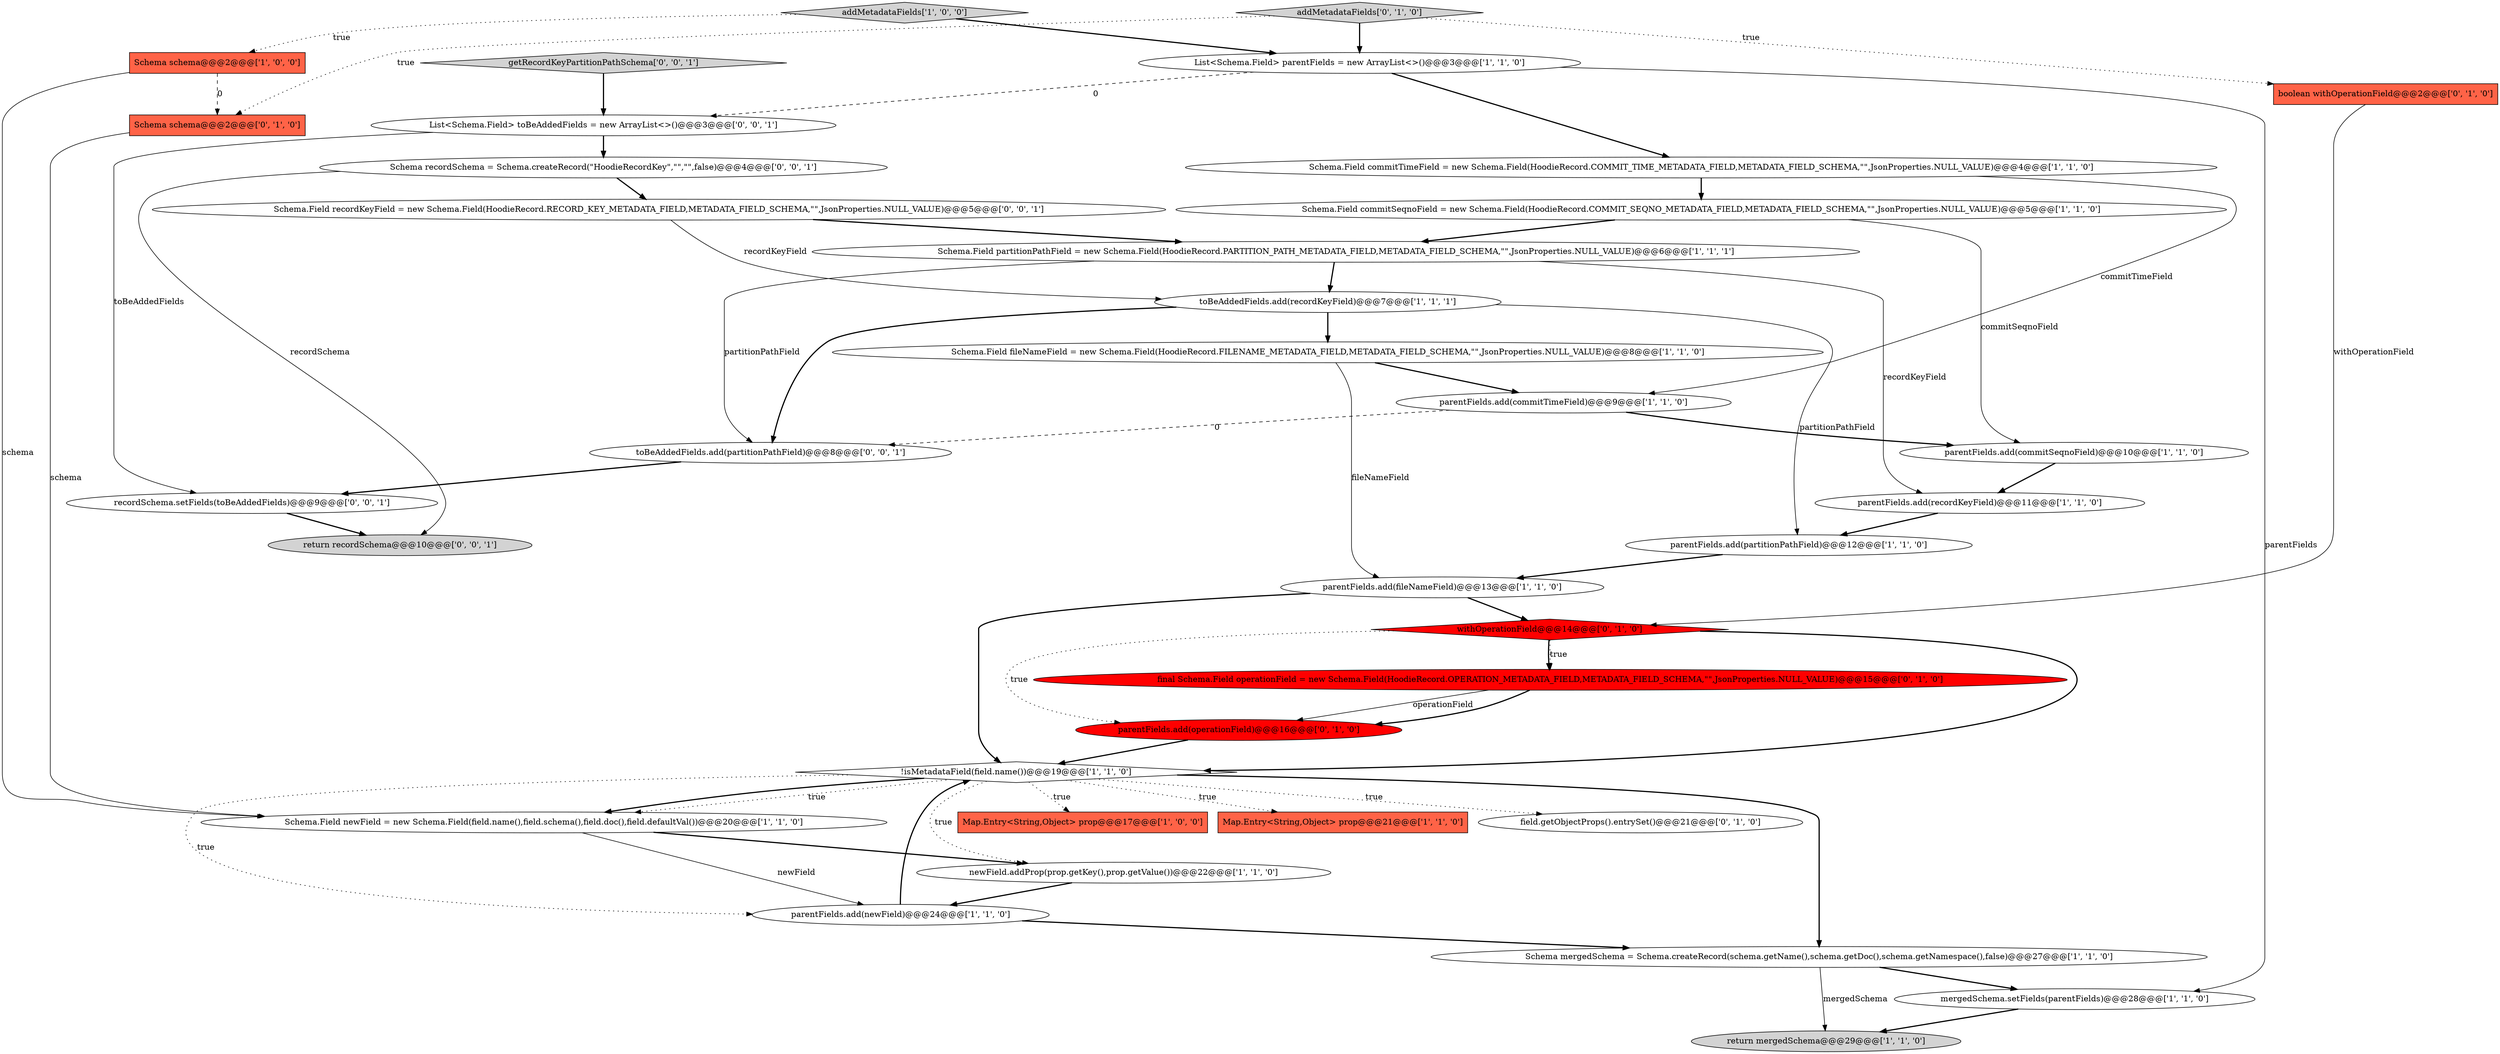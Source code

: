 digraph {
20 [style = filled, label = "List<Schema.Field> parentFields = new ArrayList<>()@@@3@@@['1', '1', '0']", fillcolor = white, shape = ellipse image = "AAA0AAABBB1BBB"];
0 [style = filled, label = "parentFields.add(commitTimeField)@@@9@@@['1', '1', '0']", fillcolor = white, shape = ellipse image = "AAA0AAABBB1BBB"];
2 [style = filled, label = "toBeAddedFields.add(recordKeyField)@@@7@@@['1', '1', '1']", fillcolor = white, shape = ellipse image = "AAA0AAABBB1BBB"];
27 [style = filled, label = "Schema schema@@@2@@@['0', '1', '0']", fillcolor = tomato, shape = box image = "AAA1AAABBB2BBB"];
6 [style = filled, label = "Schema.Field commitSeqnoField = new Schema.Field(HoodieRecord.COMMIT_SEQNO_METADATA_FIELD,METADATA_FIELD_SCHEMA,\"\",JsonProperties.NULL_VALUE)@@@5@@@['1', '1', '0']", fillcolor = white, shape = ellipse image = "AAA0AAABBB1BBB"];
18 [style = filled, label = "parentFields.add(partitionPathField)@@@12@@@['1', '1', '0']", fillcolor = white, shape = ellipse image = "AAA0AAABBB1BBB"];
3 [style = filled, label = "parentFields.add(fileNameField)@@@13@@@['1', '1', '0']", fillcolor = white, shape = ellipse image = "AAA0AAABBB1BBB"];
4 [style = filled, label = "parentFields.add(newField)@@@24@@@['1', '1', '0']", fillcolor = white, shape = ellipse image = "AAA0AAABBB1BBB"];
5 [style = filled, label = "parentFields.add(commitSeqnoField)@@@10@@@['1', '1', '0']", fillcolor = white, shape = ellipse image = "AAA0AAABBB1BBB"];
34 [style = filled, label = "Schema recordSchema = Schema.createRecord(\"HoodieRecordKey\",\"\",\"\",false)@@@4@@@['0', '0', '1']", fillcolor = white, shape = ellipse image = "AAA0AAABBB3BBB"];
17 [style = filled, label = "Schema mergedSchema = Schema.createRecord(schema.getName(),schema.getDoc(),schema.getNamespace(),false)@@@27@@@['1', '1', '0']", fillcolor = white, shape = ellipse image = "AAA0AAABBB1BBB"];
10 [style = filled, label = "!isMetadataField(field.name())@@@19@@@['1', '1', '0']", fillcolor = white, shape = diamond image = "AAA0AAABBB1BBB"];
28 [style = filled, label = "final Schema.Field operationField = new Schema.Field(HoodieRecord.OPERATION_METADATA_FIELD,METADATA_FIELD_SCHEMA,\"\",JsonProperties.NULL_VALUE)@@@15@@@['0', '1', '0']", fillcolor = red, shape = ellipse image = "AAA1AAABBB2BBB"];
16 [style = filled, label = "return mergedSchema@@@29@@@['1', '1', '0']", fillcolor = lightgray, shape = ellipse image = "AAA0AAABBB1BBB"];
31 [style = filled, label = "Schema.Field recordKeyField = new Schema.Field(HoodieRecord.RECORD_KEY_METADATA_FIELD,METADATA_FIELD_SCHEMA,\"\",JsonProperties.NULL_VALUE)@@@5@@@['0', '0', '1']", fillcolor = white, shape = ellipse image = "AAA0AAABBB3BBB"];
33 [style = filled, label = "recordSchema.setFields(toBeAddedFields)@@@9@@@['0', '0', '1']", fillcolor = white, shape = ellipse image = "AAA0AAABBB3BBB"];
35 [style = filled, label = "return recordSchema@@@10@@@['0', '0', '1']", fillcolor = lightgray, shape = ellipse image = "AAA0AAABBB3BBB"];
30 [style = filled, label = "toBeAddedFields.add(partitionPathField)@@@8@@@['0', '0', '1']", fillcolor = white, shape = ellipse image = "AAA0AAABBB3BBB"];
12 [style = filled, label = "Schema.Field newField = new Schema.Field(field.name(),field.schema(),field.doc(),field.defaultVal())@@@20@@@['1', '1', '0']", fillcolor = white, shape = ellipse image = "AAA0AAABBB1BBB"];
13 [style = filled, label = "newField.addProp(prop.getKey(),prop.getValue())@@@22@@@['1', '1', '0']", fillcolor = white, shape = ellipse image = "AAA0AAABBB1BBB"];
24 [style = filled, label = "boolean withOperationField@@@2@@@['0', '1', '0']", fillcolor = tomato, shape = box image = "AAA0AAABBB2BBB"];
1 [style = filled, label = "Schema schema@@@2@@@['1', '0', '0']", fillcolor = tomato, shape = box image = "AAA1AAABBB1BBB"];
8 [style = filled, label = "parentFields.add(recordKeyField)@@@11@@@['1', '1', '0']", fillcolor = white, shape = ellipse image = "AAA0AAABBB1BBB"];
11 [style = filled, label = "Map.Entry<String,Object> prop@@@17@@@['1', '0', '0']", fillcolor = tomato, shape = box image = "AAA0AAABBB1BBB"];
15 [style = filled, label = "addMetadataFields['1', '0', '0']", fillcolor = lightgray, shape = diamond image = "AAA0AAABBB1BBB"];
22 [style = filled, label = "parentFields.add(operationField)@@@16@@@['0', '1', '0']", fillcolor = red, shape = ellipse image = "AAA1AAABBB2BBB"];
32 [style = filled, label = "List<Schema.Field> toBeAddedFields = new ArrayList<>()@@@3@@@['0', '0', '1']", fillcolor = white, shape = ellipse image = "AAA0AAABBB3BBB"];
14 [style = filled, label = "mergedSchema.setFields(parentFields)@@@28@@@['1', '1', '0']", fillcolor = white, shape = ellipse image = "AAA0AAABBB1BBB"];
19 [style = filled, label = "Schema.Field partitionPathField = new Schema.Field(HoodieRecord.PARTITION_PATH_METADATA_FIELD,METADATA_FIELD_SCHEMA,\"\",JsonProperties.NULL_VALUE)@@@6@@@['1', '1', '1']", fillcolor = white, shape = ellipse image = "AAA0AAABBB1BBB"];
21 [style = filled, label = "Map.Entry<String,Object> prop@@@21@@@['1', '1', '0']", fillcolor = tomato, shape = box image = "AAA0AAABBB1BBB"];
23 [style = filled, label = "field.getObjectProps().entrySet()@@@21@@@['0', '1', '0']", fillcolor = white, shape = ellipse image = "AAA0AAABBB2BBB"];
7 [style = filled, label = "Schema.Field fileNameField = new Schema.Field(HoodieRecord.FILENAME_METADATA_FIELD,METADATA_FIELD_SCHEMA,\"\",JsonProperties.NULL_VALUE)@@@8@@@['1', '1', '0']", fillcolor = white, shape = ellipse image = "AAA0AAABBB1BBB"];
26 [style = filled, label = "addMetadataFields['0', '1', '0']", fillcolor = lightgray, shape = diamond image = "AAA0AAABBB2BBB"];
9 [style = filled, label = "Schema.Field commitTimeField = new Schema.Field(HoodieRecord.COMMIT_TIME_METADATA_FIELD,METADATA_FIELD_SCHEMA,\"\",JsonProperties.NULL_VALUE)@@@4@@@['1', '1', '0']", fillcolor = white, shape = ellipse image = "AAA0AAABBB1BBB"];
29 [style = filled, label = "getRecordKeyPartitionPathSchema['0', '0', '1']", fillcolor = lightgray, shape = diamond image = "AAA0AAABBB3BBB"];
25 [style = filled, label = "withOperationField@@@14@@@['0', '1', '0']", fillcolor = red, shape = diamond image = "AAA1AAABBB2BBB"];
14->16 [style = bold, label=""];
4->10 [style = bold, label=""];
5->8 [style = bold, label=""];
18->3 [style = bold, label=""];
33->35 [style = bold, label=""];
25->28 [style = bold, label=""];
10->12 [style = dotted, label="true"];
28->22 [style = solid, label="operationField"];
4->17 [style = bold, label=""];
30->33 [style = bold, label=""];
9->0 [style = solid, label="commitTimeField"];
20->9 [style = bold, label=""];
3->25 [style = bold, label=""];
8->18 [style = bold, label=""];
1->27 [style = dashed, label="0"];
26->27 [style = dotted, label="true"];
34->35 [style = solid, label="recordSchema"];
2->18 [style = solid, label="partitionPathField"];
7->3 [style = solid, label="fileNameField"];
34->31 [style = bold, label=""];
7->0 [style = bold, label=""];
10->17 [style = bold, label=""];
25->28 [style = dotted, label="true"];
6->19 [style = bold, label=""];
19->2 [style = bold, label=""];
32->34 [style = bold, label=""];
27->12 [style = solid, label="schema"];
1->12 [style = solid, label="schema"];
9->6 [style = bold, label=""];
19->30 [style = solid, label="partitionPathField"];
17->16 [style = solid, label="mergedSchema"];
3->10 [style = bold, label=""];
12->13 [style = bold, label=""];
31->2 [style = solid, label="recordKeyField"];
6->5 [style = solid, label="commitSeqnoField"];
10->23 [style = dotted, label="true"];
32->33 [style = solid, label="toBeAddedFields"];
10->13 [style = dotted, label="true"];
12->4 [style = solid, label="newField"];
17->14 [style = bold, label=""];
10->12 [style = bold, label=""];
10->11 [style = dotted, label="true"];
15->20 [style = bold, label=""];
29->32 [style = bold, label=""];
15->1 [style = dotted, label="true"];
26->24 [style = dotted, label="true"];
20->14 [style = solid, label="parentFields"];
0->30 [style = dashed, label="0"];
22->10 [style = bold, label=""];
25->22 [style = dotted, label="true"];
24->25 [style = solid, label="withOperationField"];
19->8 [style = solid, label="recordKeyField"];
25->10 [style = bold, label=""];
20->32 [style = dashed, label="0"];
2->7 [style = bold, label=""];
10->4 [style = dotted, label="true"];
2->30 [style = bold, label=""];
10->21 [style = dotted, label="true"];
31->19 [style = bold, label=""];
28->22 [style = bold, label=""];
26->20 [style = bold, label=""];
0->5 [style = bold, label=""];
13->4 [style = bold, label=""];
}
